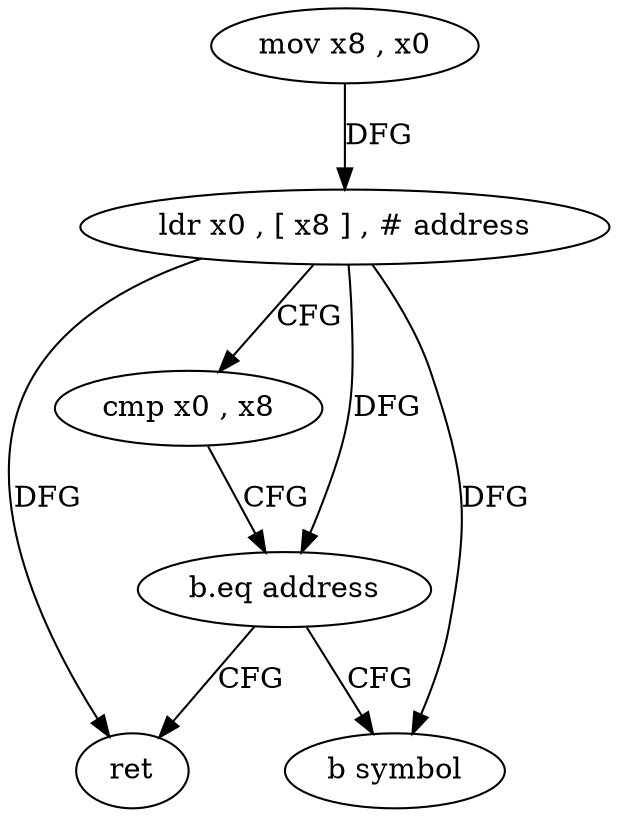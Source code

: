 digraph "func" {
"4267168" [label = "mov x8 , x0" ]
"4267172" [label = "ldr x0 , [ x8 ] , # address" ]
"4267176" [label = "cmp x0 , x8" ]
"4267180" [label = "b.eq address" ]
"4267188" [label = "ret" ]
"4267184" [label = "b symbol" ]
"4267168" -> "4267172" [ label = "DFG" ]
"4267172" -> "4267176" [ label = "CFG" ]
"4267172" -> "4267180" [ label = "DFG" ]
"4267172" -> "4267188" [ label = "DFG" ]
"4267172" -> "4267184" [ label = "DFG" ]
"4267176" -> "4267180" [ label = "CFG" ]
"4267180" -> "4267188" [ label = "CFG" ]
"4267180" -> "4267184" [ label = "CFG" ]
}
